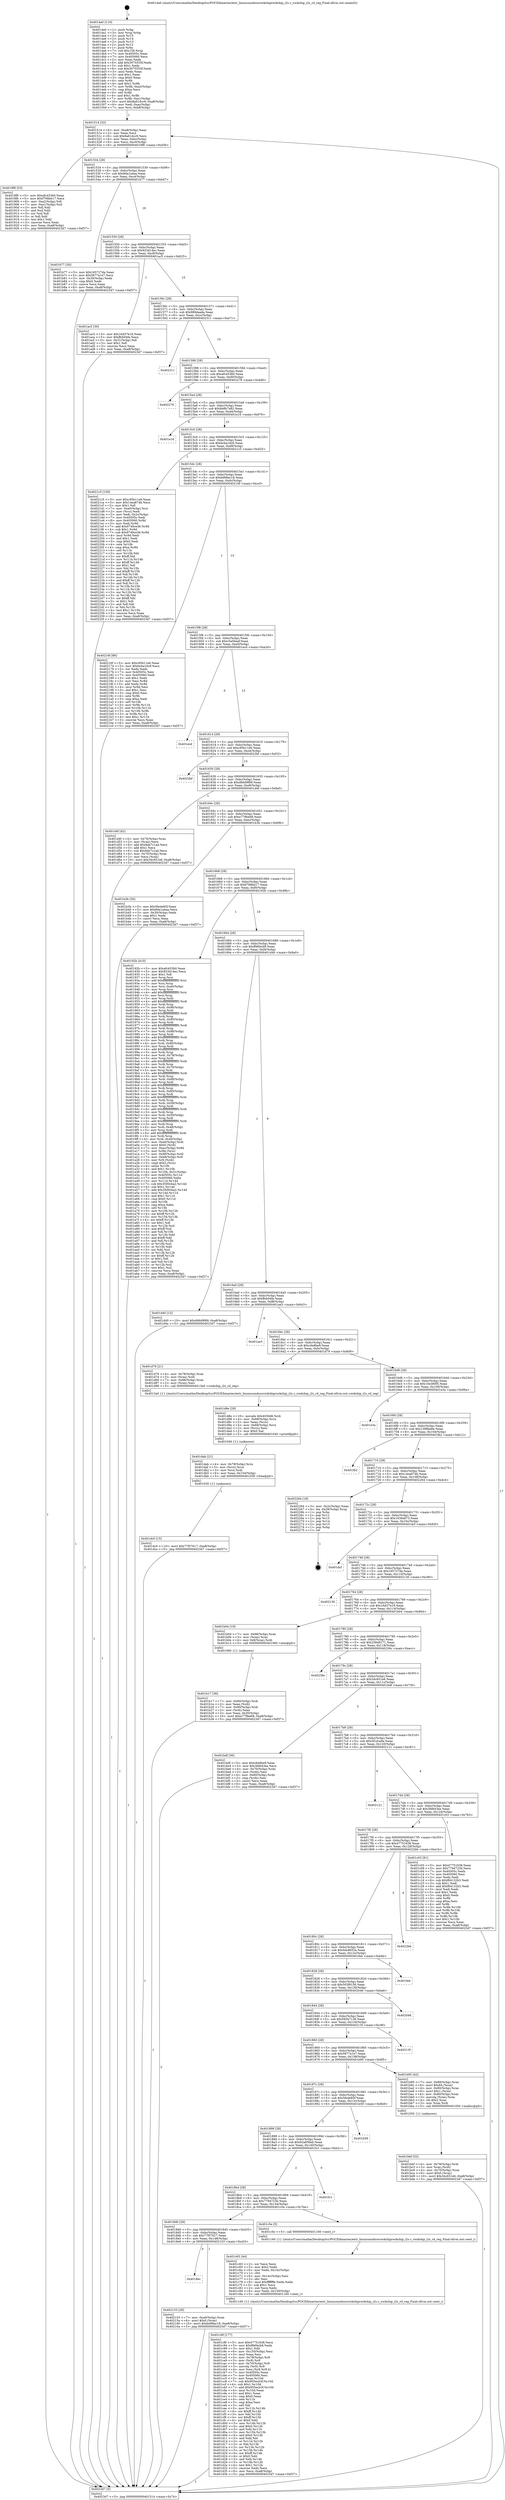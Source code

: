 digraph "0x4014a0" {
  label = "0x4014a0 (/mnt/c/Users/mathe/Desktop/tcc/POCII/binaries/extr_linuxsoundsocrockchiprockchip_i2s.c_rockchip_i2s_rd_reg_Final-ollvm.out::main(0))"
  labelloc = "t"
  node[shape=record]

  Entry [label="",width=0.3,height=0.3,shape=circle,fillcolor=black,style=filled]
  "0x401514" [label="{
     0x401514 [32]\l
     | [instrs]\l
     &nbsp;&nbsp;0x401514 \<+6\>: mov -0xa8(%rbp),%eax\l
     &nbsp;&nbsp;0x40151a \<+2\>: mov %eax,%ecx\l
     &nbsp;&nbsp;0x40151c \<+6\>: sub $0x8a61dcc9,%ecx\l
     &nbsp;&nbsp;0x401522 \<+6\>: mov %eax,-0xbc(%rbp)\l
     &nbsp;&nbsp;0x401528 \<+6\>: mov %ecx,-0xc0(%rbp)\l
     &nbsp;&nbsp;0x40152e \<+6\>: je 00000000004018f6 \<main+0x456\>\l
  }"]
  "0x4018f6" [label="{
     0x4018f6 [53]\l
     | [instrs]\l
     &nbsp;&nbsp;0x4018f6 \<+5\>: mov $0xafc453b0,%eax\l
     &nbsp;&nbsp;0x4018fb \<+5\>: mov $0xf768bb17,%ecx\l
     &nbsp;&nbsp;0x401900 \<+6\>: mov -0xa2(%rbp),%dl\l
     &nbsp;&nbsp;0x401906 \<+7\>: mov -0xa1(%rbp),%sil\l
     &nbsp;&nbsp;0x40190d \<+3\>: mov %dl,%dil\l
     &nbsp;&nbsp;0x401910 \<+3\>: and %sil,%dil\l
     &nbsp;&nbsp;0x401913 \<+3\>: xor %sil,%dl\l
     &nbsp;&nbsp;0x401916 \<+3\>: or %dl,%dil\l
     &nbsp;&nbsp;0x401919 \<+4\>: test $0x1,%dil\l
     &nbsp;&nbsp;0x40191d \<+3\>: cmovne %ecx,%eax\l
     &nbsp;&nbsp;0x401920 \<+6\>: mov %eax,-0xa8(%rbp)\l
     &nbsp;&nbsp;0x401926 \<+5\>: jmp 00000000004023d7 \<main+0xf37\>\l
  }"]
  "0x401534" [label="{
     0x401534 [28]\l
     | [instrs]\l
     &nbsp;&nbsp;0x401534 \<+5\>: jmp 0000000000401539 \<main+0x99\>\l
     &nbsp;&nbsp;0x401539 \<+6\>: mov -0xbc(%rbp),%eax\l
     &nbsp;&nbsp;0x40153f \<+5\>: sub $0x8da1a4aa,%eax\l
     &nbsp;&nbsp;0x401544 \<+6\>: mov %eax,-0xc4(%rbp)\l
     &nbsp;&nbsp;0x40154a \<+6\>: je 0000000000401b77 \<main+0x6d7\>\l
  }"]
  "0x4023d7" [label="{
     0x4023d7 [5]\l
     | [instrs]\l
     &nbsp;&nbsp;0x4023d7 \<+5\>: jmp 0000000000401514 \<main+0x74\>\l
  }"]
  "0x4014a0" [label="{
     0x4014a0 [116]\l
     | [instrs]\l
     &nbsp;&nbsp;0x4014a0 \<+1\>: push %rbp\l
     &nbsp;&nbsp;0x4014a1 \<+3\>: mov %rsp,%rbp\l
     &nbsp;&nbsp;0x4014a4 \<+2\>: push %r15\l
     &nbsp;&nbsp;0x4014a6 \<+2\>: push %r14\l
     &nbsp;&nbsp;0x4014a8 \<+2\>: push %r13\l
     &nbsp;&nbsp;0x4014aa \<+2\>: push %r12\l
     &nbsp;&nbsp;0x4014ac \<+1\>: push %rbx\l
     &nbsp;&nbsp;0x4014ad \<+7\>: sub $0x158,%rsp\l
     &nbsp;&nbsp;0x4014b4 \<+7\>: mov 0x40505c,%eax\l
     &nbsp;&nbsp;0x4014bb \<+7\>: mov 0x405060,%ecx\l
     &nbsp;&nbsp;0x4014c2 \<+2\>: mov %eax,%edx\l
     &nbsp;&nbsp;0x4014c4 \<+6\>: add $0x3075555f,%edx\l
     &nbsp;&nbsp;0x4014ca \<+3\>: sub $0x1,%edx\l
     &nbsp;&nbsp;0x4014cd \<+6\>: sub $0x3075555f,%edx\l
     &nbsp;&nbsp;0x4014d3 \<+3\>: imul %edx,%eax\l
     &nbsp;&nbsp;0x4014d6 \<+3\>: and $0x1,%eax\l
     &nbsp;&nbsp;0x4014d9 \<+3\>: cmp $0x0,%eax\l
     &nbsp;&nbsp;0x4014dc \<+4\>: sete %r8b\l
     &nbsp;&nbsp;0x4014e0 \<+4\>: and $0x1,%r8b\l
     &nbsp;&nbsp;0x4014e4 \<+7\>: mov %r8b,-0xa2(%rbp)\l
     &nbsp;&nbsp;0x4014eb \<+3\>: cmp $0xa,%ecx\l
     &nbsp;&nbsp;0x4014ee \<+4\>: setl %r8b\l
     &nbsp;&nbsp;0x4014f2 \<+4\>: and $0x1,%r8b\l
     &nbsp;&nbsp;0x4014f6 \<+7\>: mov %r8b,-0xa1(%rbp)\l
     &nbsp;&nbsp;0x4014fd \<+10\>: movl $0x8a61dcc9,-0xa8(%rbp)\l
     &nbsp;&nbsp;0x401507 \<+6\>: mov %edi,-0xac(%rbp)\l
     &nbsp;&nbsp;0x40150d \<+7\>: mov %rsi,-0xb8(%rbp)\l
  }"]
  Exit [label="",width=0.3,height=0.3,shape=circle,fillcolor=black,style=filled,peripheries=2]
  "0x401b77" [label="{
     0x401b77 [30]\l
     | [instrs]\l
     &nbsp;&nbsp;0x401b77 \<+5\>: mov $0x165727da,%eax\l
     &nbsp;&nbsp;0x401b7c \<+5\>: mov $0x5877a1e7,%ecx\l
     &nbsp;&nbsp;0x401b81 \<+3\>: mov -0x30(%rbp),%edx\l
     &nbsp;&nbsp;0x401b84 \<+3\>: cmp $0x0,%edx\l
     &nbsp;&nbsp;0x401b87 \<+3\>: cmove %ecx,%eax\l
     &nbsp;&nbsp;0x401b8a \<+6\>: mov %eax,-0xa8(%rbp)\l
     &nbsp;&nbsp;0x401b90 \<+5\>: jmp 00000000004023d7 \<main+0xf37\>\l
  }"]
  "0x401550" [label="{
     0x401550 [28]\l
     | [instrs]\l
     &nbsp;&nbsp;0x401550 \<+5\>: jmp 0000000000401555 \<main+0xb5\>\l
     &nbsp;&nbsp;0x401555 \<+6\>: mov -0xbc(%rbp),%eax\l
     &nbsp;&nbsp;0x40155b \<+5\>: sub $0x923d14ec,%eax\l
     &nbsp;&nbsp;0x401560 \<+6\>: mov %eax,-0xc8(%rbp)\l
     &nbsp;&nbsp;0x401566 \<+6\>: je 0000000000401ac5 \<main+0x625\>\l
  }"]
  "0x4018ec" [label="{
     0x4018ec\l
  }", style=dashed]
  "0x401ac5" [label="{
     0x401ac5 [30]\l
     | [instrs]\l
     &nbsp;&nbsp;0x401ac5 \<+5\>: mov $0x16d37e19,%eax\l
     &nbsp;&nbsp;0x401aca \<+5\>: mov $0xffcb04fe,%ecx\l
     &nbsp;&nbsp;0x401acf \<+3\>: mov -0x31(%rbp),%dl\l
     &nbsp;&nbsp;0x401ad2 \<+3\>: test $0x1,%dl\l
     &nbsp;&nbsp;0x401ad5 \<+3\>: cmovne %ecx,%eax\l
     &nbsp;&nbsp;0x401ad8 \<+6\>: mov %eax,-0xa8(%rbp)\l
     &nbsp;&nbsp;0x401ade \<+5\>: jmp 00000000004023d7 \<main+0xf37\>\l
  }"]
  "0x40156c" [label="{
     0x40156c [28]\l
     | [instrs]\l
     &nbsp;&nbsp;0x40156c \<+5\>: jmp 0000000000401571 \<main+0xd1\>\l
     &nbsp;&nbsp;0x401571 \<+6\>: mov -0xbc(%rbp),%eax\l
     &nbsp;&nbsp;0x401577 \<+5\>: sub $0x989daada,%eax\l
     &nbsp;&nbsp;0x40157c \<+6\>: mov %eax,-0xcc(%rbp)\l
     &nbsp;&nbsp;0x401582 \<+6\>: je 0000000000402311 \<main+0xe71\>\l
  }"]
  "0x402153" [label="{
     0x402153 [28]\l
     | [instrs]\l
     &nbsp;&nbsp;0x402153 \<+7\>: mov -0xa0(%rbp),%rax\l
     &nbsp;&nbsp;0x40215a \<+6\>: movl $0x0,(%rax)\l
     &nbsp;&nbsp;0x402160 \<+10\>: movl $0xbd98ac18,-0xa8(%rbp)\l
     &nbsp;&nbsp;0x40216a \<+5\>: jmp 00000000004023d7 \<main+0xf37\>\l
  }"]
  "0x402311" [label="{
     0x402311\l
  }", style=dashed]
  "0x401588" [label="{
     0x401588 [28]\l
     | [instrs]\l
     &nbsp;&nbsp;0x401588 \<+5\>: jmp 000000000040158d \<main+0xed\>\l
     &nbsp;&nbsp;0x40158d \<+6\>: mov -0xbc(%rbp),%eax\l
     &nbsp;&nbsp;0x401593 \<+5\>: sub $0xafc453b0,%eax\l
     &nbsp;&nbsp;0x401598 \<+6\>: mov %eax,-0xd0(%rbp)\l
     &nbsp;&nbsp;0x40159e \<+6\>: je 0000000000402276 \<main+0xdd6\>\l
  }"]
  "0x401dc0" [label="{
     0x401dc0 [15]\l
     | [instrs]\l
     &nbsp;&nbsp;0x401dc0 \<+10\>: movl $0x77f57617,-0xa8(%rbp)\l
     &nbsp;&nbsp;0x401dca \<+5\>: jmp 00000000004023d7 \<main+0xf37\>\l
  }"]
  "0x402276" [label="{
     0x402276\l
  }", style=dashed]
  "0x4015a4" [label="{
     0x4015a4 [28]\l
     | [instrs]\l
     &nbsp;&nbsp;0x4015a4 \<+5\>: jmp 00000000004015a9 \<main+0x109\>\l
     &nbsp;&nbsp;0x4015a9 \<+6\>: mov -0xbc(%rbp),%eax\l
     &nbsp;&nbsp;0x4015af \<+5\>: sub $0xbb8b7a82,%eax\l
     &nbsp;&nbsp;0x4015b4 \<+6\>: mov %eax,-0xd4(%rbp)\l
     &nbsp;&nbsp;0x4015ba \<+6\>: je 0000000000401e16 \<main+0x976\>\l
  }"]
  "0x401dab" [label="{
     0x401dab [21]\l
     | [instrs]\l
     &nbsp;&nbsp;0x401dab \<+4\>: mov -0x78(%rbp),%rcx\l
     &nbsp;&nbsp;0x401daf \<+3\>: mov (%rcx),%rcx\l
     &nbsp;&nbsp;0x401db2 \<+3\>: mov %rcx,%rdi\l
     &nbsp;&nbsp;0x401db5 \<+6\>: mov %eax,-0x154(%rbp)\l
     &nbsp;&nbsp;0x401dbb \<+5\>: call 0000000000401030 \<free@plt\>\l
     | [calls]\l
     &nbsp;&nbsp;0x401030 \{1\} (unknown)\l
  }"]
  "0x401e16" [label="{
     0x401e16\l
  }", style=dashed]
  "0x4015c0" [label="{
     0x4015c0 [28]\l
     | [instrs]\l
     &nbsp;&nbsp;0x4015c0 \<+5\>: jmp 00000000004015c5 \<main+0x125\>\l
     &nbsp;&nbsp;0x4015c5 \<+6\>: mov -0xbc(%rbp),%eax\l
     &nbsp;&nbsp;0x4015cb \<+5\>: sub $0xbcba1dc9,%eax\l
     &nbsp;&nbsp;0x4015d0 \<+6\>: mov %eax,-0xd8(%rbp)\l
     &nbsp;&nbsp;0x4015d6 \<+6\>: je 00000000004021c5 \<main+0xd25\>\l
  }"]
  "0x401d8e" [label="{
     0x401d8e [29]\l
     | [instrs]\l
     &nbsp;&nbsp;0x401d8e \<+10\>: movabs $0x4030d6,%rdi\l
     &nbsp;&nbsp;0x401d98 \<+4\>: mov -0x68(%rbp),%rcx\l
     &nbsp;&nbsp;0x401d9c \<+2\>: mov %eax,(%rcx)\l
     &nbsp;&nbsp;0x401d9e \<+4\>: mov -0x68(%rbp),%rcx\l
     &nbsp;&nbsp;0x401da2 \<+2\>: mov (%rcx),%esi\l
     &nbsp;&nbsp;0x401da4 \<+2\>: mov $0x0,%al\l
     &nbsp;&nbsp;0x401da6 \<+5\>: call 0000000000401040 \<printf@plt\>\l
     | [calls]\l
     &nbsp;&nbsp;0x401040 \{1\} (unknown)\l
  }"]
  "0x4021c5" [label="{
     0x4021c5 [159]\l
     | [instrs]\l
     &nbsp;&nbsp;0x4021c5 \<+5\>: mov $0xc95b11e6,%eax\l
     &nbsp;&nbsp;0x4021ca \<+5\>: mov $0x14ea874b,%ecx\l
     &nbsp;&nbsp;0x4021cf \<+2\>: mov $0x1,%dl\l
     &nbsp;&nbsp;0x4021d1 \<+7\>: mov -0xa0(%rbp),%rsi\l
     &nbsp;&nbsp;0x4021d8 \<+2\>: mov (%rsi),%edi\l
     &nbsp;&nbsp;0x4021da \<+3\>: mov %edi,-0x2c(%rbp)\l
     &nbsp;&nbsp;0x4021dd \<+7\>: mov 0x40505c,%edi\l
     &nbsp;&nbsp;0x4021e4 \<+8\>: mov 0x405060,%r8d\l
     &nbsp;&nbsp;0x4021ec \<+3\>: mov %edi,%r9d\l
     &nbsp;&nbsp;0x4021ef \<+7\>: add $0x9749ce36,%r9d\l
     &nbsp;&nbsp;0x4021f6 \<+4\>: sub $0x1,%r9d\l
     &nbsp;&nbsp;0x4021fa \<+7\>: sub $0x9749ce36,%r9d\l
     &nbsp;&nbsp;0x402201 \<+4\>: imul %r9d,%edi\l
     &nbsp;&nbsp;0x402205 \<+3\>: and $0x1,%edi\l
     &nbsp;&nbsp;0x402208 \<+3\>: cmp $0x0,%edi\l
     &nbsp;&nbsp;0x40220b \<+4\>: sete %r10b\l
     &nbsp;&nbsp;0x40220f \<+4\>: cmp $0xa,%r8d\l
     &nbsp;&nbsp;0x402213 \<+4\>: setl %r11b\l
     &nbsp;&nbsp;0x402217 \<+3\>: mov %r10b,%bl\l
     &nbsp;&nbsp;0x40221a \<+3\>: xor $0xff,%bl\l
     &nbsp;&nbsp;0x40221d \<+3\>: mov %r11b,%r14b\l
     &nbsp;&nbsp;0x402220 \<+4\>: xor $0xff,%r14b\l
     &nbsp;&nbsp;0x402224 \<+3\>: xor $0x1,%dl\l
     &nbsp;&nbsp;0x402227 \<+3\>: mov %bl,%r15b\l
     &nbsp;&nbsp;0x40222a \<+4\>: and $0xff,%r15b\l
     &nbsp;&nbsp;0x40222e \<+3\>: and %dl,%r10b\l
     &nbsp;&nbsp;0x402231 \<+3\>: mov %r14b,%r12b\l
     &nbsp;&nbsp;0x402234 \<+4\>: and $0xff,%r12b\l
     &nbsp;&nbsp;0x402238 \<+3\>: and %dl,%r11b\l
     &nbsp;&nbsp;0x40223b \<+3\>: or %r10b,%r15b\l
     &nbsp;&nbsp;0x40223e \<+3\>: or %r11b,%r12b\l
     &nbsp;&nbsp;0x402241 \<+3\>: xor %r12b,%r15b\l
     &nbsp;&nbsp;0x402244 \<+3\>: or %r14b,%bl\l
     &nbsp;&nbsp;0x402247 \<+3\>: xor $0xff,%bl\l
     &nbsp;&nbsp;0x40224a \<+3\>: or $0x1,%dl\l
     &nbsp;&nbsp;0x40224d \<+2\>: and %dl,%bl\l
     &nbsp;&nbsp;0x40224f \<+3\>: or %bl,%r15b\l
     &nbsp;&nbsp;0x402252 \<+4\>: test $0x1,%r15b\l
     &nbsp;&nbsp;0x402256 \<+3\>: cmovne %ecx,%eax\l
     &nbsp;&nbsp;0x402259 \<+6\>: mov %eax,-0xa8(%rbp)\l
     &nbsp;&nbsp;0x40225f \<+5\>: jmp 00000000004023d7 \<main+0xf37\>\l
  }"]
  "0x4015dc" [label="{
     0x4015dc [28]\l
     | [instrs]\l
     &nbsp;&nbsp;0x4015dc \<+5\>: jmp 00000000004015e1 \<main+0x141\>\l
     &nbsp;&nbsp;0x4015e1 \<+6\>: mov -0xbc(%rbp),%eax\l
     &nbsp;&nbsp;0x4015e7 \<+5\>: sub $0xbd98ac18,%eax\l
     &nbsp;&nbsp;0x4015ec \<+6\>: mov %eax,-0xdc(%rbp)\l
     &nbsp;&nbsp;0x4015f2 \<+6\>: je 000000000040216f \<main+0xccf\>\l
  }"]
  "0x401c8f" [label="{
     0x401c8f [177]\l
     | [instrs]\l
     &nbsp;&nbsp;0x401c8f \<+5\>: mov $0x47751638,%ecx\l
     &nbsp;&nbsp;0x401c94 \<+5\>: mov $0xff46bcb8,%edx\l
     &nbsp;&nbsp;0x401c99 \<+3\>: mov $0x1,%dil\l
     &nbsp;&nbsp;0x401c9c \<+6\>: mov -0x150(%rbp),%esi\l
     &nbsp;&nbsp;0x401ca2 \<+3\>: imul %eax,%esi\l
     &nbsp;&nbsp;0x401ca5 \<+4\>: mov -0x78(%rbp),%r8\l
     &nbsp;&nbsp;0x401ca9 \<+3\>: mov (%r8),%r8\l
     &nbsp;&nbsp;0x401cac \<+4\>: mov -0x70(%rbp),%r9\l
     &nbsp;&nbsp;0x401cb0 \<+3\>: movslq (%r9),%r9\l
     &nbsp;&nbsp;0x401cb3 \<+4\>: mov %esi,(%r8,%r9,4)\l
     &nbsp;&nbsp;0x401cb7 \<+7\>: mov 0x40505c,%eax\l
     &nbsp;&nbsp;0x401cbe \<+7\>: mov 0x405060,%esi\l
     &nbsp;&nbsp;0x401cc5 \<+3\>: mov %eax,%r10d\l
     &nbsp;&nbsp;0x401cc8 \<+7\>: sub $0x955ecb3f,%r10d\l
     &nbsp;&nbsp;0x401ccf \<+4\>: sub $0x1,%r10d\l
     &nbsp;&nbsp;0x401cd3 \<+7\>: add $0x955ecb3f,%r10d\l
     &nbsp;&nbsp;0x401cda \<+4\>: imul %r10d,%eax\l
     &nbsp;&nbsp;0x401cde \<+3\>: and $0x1,%eax\l
     &nbsp;&nbsp;0x401ce1 \<+3\>: cmp $0x0,%eax\l
     &nbsp;&nbsp;0x401ce4 \<+4\>: sete %r11b\l
     &nbsp;&nbsp;0x401ce8 \<+3\>: cmp $0xa,%esi\l
     &nbsp;&nbsp;0x401ceb \<+3\>: setl %bl\l
     &nbsp;&nbsp;0x401cee \<+3\>: mov %r11b,%r14b\l
     &nbsp;&nbsp;0x401cf1 \<+4\>: xor $0xff,%r14b\l
     &nbsp;&nbsp;0x401cf5 \<+3\>: mov %bl,%r15b\l
     &nbsp;&nbsp;0x401cf8 \<+4\>: xor $0xff,%r15b\l
     &nbsp;&nbsp;0x401cfc \<+4\>: xor $0x0,%dil\l
     &nbsp;&nbsp;0x401d00 \<+3\>: mov %r14b,%r12b\l
     &nbsp;&nbsp;0x401d03 \<+4\>: and $0x0,%r12b\l
     &nbsp;&nbsp;0x401d07 \<+3\>: and %dil,%r11b\l
     &nbsp;&nbsp;0x401d0a \<+3\>: mov %r15b,%r13b\l
     &nbsp;&nbsp;0x401d0d \<+4\>: and $0x0,%r13b\l
     &nbsp;&nbsp;0x401d11 \<+3\>: and %dil,%bl\l
     &nbsp;&nbsp;0x401d14 \<+3\>: or %r11b,%r12b\l
     &nbsp;&nbsp;0x401d17 \<+3\>: or %bl,%r13b\l
     &nbsp;&nbsp;0x401d1a \<+3\>: xor %r13b,%r12b\l
     &nbsp;&nbsp;0x401d1d \<+3\>: or %r15b,%r14b\l
     &nbsp;&nbsp;0x401d20 \<+4\>: xor $0xff,%r14b\l
     &nbsp;&nbsp;0x401d24 \<+4\>: or $0x0,%dil\l
     &nbsp;&nbsp;0x401d28 \<+3\>: and %dil,%r14b\l
     &nbsp;&nbsp;0x401d2b \<+3\>: or %r14b,%r12b\l
     &nbsp;&nbsp;0x401d2e \<+4\>: test $0x1,%r12b\l
     &nbsp;&nbsp;0x401d32 \<+3\>: cmovne %edx,%ecx\l
     &nbsp;&nbsp;0x401d35 \<+6\>: mov %ecx,-0xa8(%rbp)\l
     &nbsp;&nbsp;0x401d3b \<+5\>: jmp 00000000004023d7 \<main+0xf37\>\l
  }"]
  "0x40216f" [label="{
     0x40216f [86]\l
     | [instrs]\l
     &nbsp;&nbsp;0x40216f \<+5\>: mov $0xc95b11e6,%eax\l
     &nbsp;&nbsp;0x402174 \<+5\>: mov $0xbcba1dc9,%ecx\l
     &nbsp;&nbsp;0x402179 \<+2\>: xor %edx,%edx\l
     &nbsp;&nbsp;0x40217b \<+7\>: mov 0x40505c,%esi\l
     &nbsp;&nbsp;0x402182 \<+7\>: mov 0x405060,%edi\l
     &nbsp;&nbsp;0x402189 \<+3\>: sub $0x1,%edx\l
     &nbsp;&nbsp;0x40218c \<+3\>: mov %esi,%r8d\l
     &nbsp;&nbsp;0x40218f \<+3\>: add %edx,%r8d\l
     &nbsp;&nbsp;0x402192 \<+4\>: imul %r8d,%esi\l
     &nbsp;&nbsp;0x402196 \<+3\>: and $0x1,%esi\l
     &nbsp;&nbsp;0x402199 \<+3\>: cmp $0x0,%esi\l
     &nbsp;&nbsp;0x40219c \<+4\>: sete %r9b\l
     &nbsp;&nbsp;0x4021a0 \<+3\>: cmp $0xa,%edi\l
     &nbsp;&nbsp;0x4021a3 \<+4\>: setl %r10b\l
     &nbsp;&nbsp;0x4021a7 \<+3\>: mov %r9b,%r11b\l
     &nbsp;&nbsp;0x4021aa \<+3\>: and %r10b,%r11b\l
     &nbsp;&nbsp;0x4021ad \<+3\>: xor %r10b,%r9b\l
     &nbsp;&nbsp;0x4021b0 \<+3\>: or %r9b,%r11b\l
     &nbsp;&nbsp;0x4021b3 \<+4\>: test $0x1,%r11b\l
     &nbsp;&nbsp;0x4021b7 \<+3\>: cmovne %ecx,%eax\l
     &nbsp;&nbsp;0x4021ba \<+6\>: mov %eax,-0xa8(%rbp)\l
     &nbsp;&nbsp;0x4021c0 \<+5\>: jmp 00000000004023d7 \<main+0xf37\>\l
  }"]
  "0x4015f8" [label="{
     0x4015f8 [28]\l
     | [instrs]\l
     &nbsp;&nbsp;0x4015f8 \<+5\>: jmp 00000000004015fd \<main+0x15d\>\l
     &nbsp;&nbsp;0x4015fd \<+6\>: mov -0xbc(%rbp),%eax\l
     &nbsp;&nbsp;0x401603 \<+5\>: sub $0xc5a56aef,%eax\l
     &nbsp;&nbsp;0x401608 \<+6\>: mov %eax,-0xe0(%rbp)\l
     &nbsp;&nbsp;0x40160e \<+6\>: je 0000000000401ecd \<main+0xa2d\>\l
  }"]
  "0x401c63" [label="{
     0x401c63 [44]\l
     | [instrs]\l
     &nbsp;&nbsp;0x401c63 \<+2\>: xor %ecx,%ecx\l
     &nbsp;&nbsp;0x401c65 \<+5\>: mov $0x2,%edx\l
     &nbsp;&nbsp;0x401c6a \<+6\>: mov %edx,-0x14c(%rbp)\l
     &nbsp;&nbsp;0x401c70 \<+1\>: cltd\l
     &nbsp;&nbsp;0x401c71 \<+6\>: mov -0x14c(%rbp),%esi\l
     &nbsp;&nbsp;0x401c77 \<+2\>: idiv %esi\l
     &nbsp;&nbsp;0x401c79 \<+6\>: imul $0xfffffffe,%edx,%edx\l
     &nbsp;&nbsp;0x401c7f \<+3\>: sub $0x1,%ecx\l
     &nbsp;&nbsp;0x401c82 \<+2\>: sub %ecx,%edx\l
     &nbsp;&nbsp;0x401c84 \<+6\>: mov %edx,-0x150(%rbp)\l
     &nbsp;&nbsp;0x401c8a \<+5\>: call 0000000000401160 \<next_i\>\l
     | [calls]\l
     &nbsp;&nbsp;0x401160 \{1\} (/mnt/c/Users/mathe/Desktop/tcc/POCII/binaries/extr_linuxsoundsocrockchiprockchip_i2s.c_rockchip_i2s_rd_reg_Final-ollvm.out::next_i)\l
  }"]
  "0x401ecd" [label="{
     0x401ecd\l
  }", style=dashed]
  "0x401614" [label="{
     0x401614 [28]\l
     | [instrs]\l
     &nbsp;&nbsp;0x401614 \<+5\>: jmp 0000000000401619 \<main+0x179\>\l
     &nbsp;&nbsp;0x401619 \<+6\>: mov -0xbc(%rbp),%eax\l
     &nbsp;&nbsp;0x40161f \<+5\>: sub $0xc95b11e6,%eax\l
     &nbsp;&nbsp;0x401624 \<+6\>: mov %eax,-0xe4(%rbp)\l
     &nbsp;&nbsp;0x40162a \<+6\>: je 00000000004023bf \<main+0xf1f\>\l
  }"]
  "0x4018d0" [label="{
     0x4018d0 [28]\l
     | [instrs]\l
     &nbsp;&nbsp;0x4018d0 \<+5\>: jmp 00000000004018d5 \<main+0x435\>\l
     &nbsp;&nbsp;0x4018d5 \<+6\>: mov -0xbc(%rbp),%eax\l
     &nbsp;&nbsp;0x4018db \<+5\>: sub $0x77f57617,%eax\l
     &nbsp;&nbsp;0x4018e0 \<+6\>: mov %eax,-0x148(%rbp)\l
     &nbsp;&nbsp;0x4018e6 \<+6\>: je 0000000000402153 \<main+0xcb3\>\l
  }"]
  "0x4023bf" [label="{
     0x4023bf\l
  }", style=dashed]
  "0x401630" [label="{
     0x401630 [28]\l
     | [instrs]\l
     &nbsp;&nbsp;0x401630 \<+5\>: jmp 0000000000401635 \<main+0x195\>\l
     &nbsp;&nbsp;0x401635 \<+6\>: mov -0xbc(%rbp),%eax\l
     &nbsp;&nbsp;0x40163b \<+5\>: sub $0xd66d9f69,%eax\l
     &nbsp;&nbsp;0x401640 \<+6\>: mov %eax,-0xe8(%rbp)\l
     &nbsp;&nbsp;0x401646 \<+6\>: je 0000000000401d4f \<main+0x8af\>\l
  }"]
  "0x401c5e" [label="{
     0x401c5e [5]\l
     | [instrs]\l
     &nbsp;&nbsp;0x401c5e \<+5\>: call 0000000000401160 \<next_i\>\l
     | [calls]\l
     &nbsp;&nbsp;0x401160 \{1\} (/mnt/c/Users/mathe/Desktop/tcc/POCII/binaries/extr_linuxsoundsocrockchiprockchip_i2s.c_rockchip_i2s_rd_reg_Final-ollvm.out::next_i)\l
  }"]
  "0x401d4f" [label="{
     0x401d4f [42]\l
     | [instrs]\l
     &nbsp;&nbsp;0x401d4f \<+4\>: mov -0x70(%rbp),%rax\l
     &nbsp;&nbsp;0x401d53 \<+2\>: mov (%rax),%ecx\l
     &nbsp;&nbsp;0x401d55 \<+6\>: add $0x9ab7c1ad,%ecx\l
     &nbsp;&nbsp;0x401d5b \<+3\>: add $0x1,%ecx\l
     &nbsp;&nbsp;0x401d5e \<+6\>: sub $0x9ab7c1ad,%ecx\l
     &nbsp;&nbsp;0x401d64 \<+4\>: mov -0x70(%rbp),%rax\l
     &nbsp;&nbsp;0x401d68 \<+2\>: mov %ecx,(%rax)\l
     &nbsp;&nbsp;0x401d6a \<+10\>: movl $0x34c651e6,-0xa8(%rbp)\l
     &nbsp;&nbsp;0x401d74 \<+5\>: jmp 00000000004023d7 \<main+0xf37\>\l
  }"]
  "0x40164c" [label="{
     0x40164c [28]\l
     | [instrs]\l
     &nbsp;&nbsp;0x40164c \<+5\>: jmp 0000000000401651 \<main+0x1b1\>\l
     &nbsp;&nbsp;0x401651 \<+6\>: mov -0xbc(%rbp),%eax\l
     &nbsp;&nbsp;0x401657 \<+5\>: sub $0xe779be68,%eax\l
     &nbsp;&nbsp;0x40165c \<+6\>: mov %eax,-0xec(%rbp)\l
     &nbsp;&nbsp;0x401662 \<+6\>: je 0000000000401b3b \<main+0x69b\>\l
  }"]
  "0x4018b4" [label="{
     0x4018b4 [28]\l
     | [instrs]\l
     &nbsp;&nbsp;0x4018b4 \<+5\>: jmp 00000000004018b9 \<main+0x419\>\l
     &nbsp;&nbsp;0x4018b9 \<+6\>: mov -0xbc(%rbp),%eax\l
     &nbsp;&nbsp;0x4018bf \<+5\>: sub $0x7794723b,%eax\l
     &nbsp;&nbsp;0x4018c4 \<+6\>: mov %eax,-0x144(%rbp)\l
     &nbsp;&nbsp;0x4018ca \<+6\>: je 0000000000401c5e \<main+0x7be\>\l
  }"]
  "0x401b3b" [label="{
     0x401b3b [30]\l
     | [instrs]\l
     &nbsp;&nbsp;0x401b3b \<+5\>: mov $0x5fede85f,%eax\l
     &nbsp;&nbsp;0x401b40 \<+5\>: mov $0x8da1a4aa,%ecx\l
     &nbsp;&nbsp;0x401b45 \<+3\>: mov -0x30(%rbp),%edx\l
     &nbsp;&nbsp;0x401b48 \<+3\>: cmp $0x1,%edx\l
     &nbsp;&nbsp;0x401b4b \<+3\>: cmovl %ecx,%eax\l
     &nbsp;&nbsp;0x401b4e \<+6\>: mov %eax,-0xa8(%rbp)\l
     &nbsp;&nbsp;0x401b54 \<+5\>: jmp 00000000004023d7 \<main+0xf37\>\l
  }"]
  "0x401668" [label="{
     0x401668 [28]\l
     | [instrs]\l
     &nbsp;&nbsp;0x401668 \<+5\>: jmp 000000000040166d \<main+0x1cd\>\l
     &nbsp;&nbsp;0x40166d \<+6\>: mov -0xbc(%rbp),%eax\l
     &nbsp;&nbsp;0x401673 \<+5\>: sub $0xf768bb17,%eax\l
     &nbsp;&nbsp;0x401678 \<+6\>: mov %eax,-0xf0(%rbp)\l
     &nbsp;&nbsp;0x40167e \<+6\>: je 000000000040192b \<main+0x48b\>\l
  }"]
  "0x401fc1" [label="{
     0x401fc1\l
  }", style=dashed]
  "0x40192b" [label="{
     0x40192b [410]\l
     | [instrs]\l
     &nbsp;&nbsp;0x40192b \<+5\>: mov $0xafc453b0,%eax\l
     &nbsp;&nbsp;0x401930 \<+5\>: mov $0x923d14ec,%ecx\l
     &nbsp;&nbsp;0x401935 \<+2\>: mov $0x1,%dl\l
     &nbsp;&nbsp;0x401937 \<+3\>: mov %rsp,%rsi\l
     &nbsp;&nbsp;0x40193a \<+4\>: add $0xfffffffffffffff0,%rsi\l
     &nbsp;&nbsp;0x40193e \<+3\>: mov %rsi,%rsp\l
     &nbsp;&nbsp;0x401941 \<+7\>: mov %rsi,-0xa0(%rbp)\l
     &nbsp;&nbsp;0x401948 \<+3\>: mov %rsp,%rsi\l
     &nbsp;&nbsp;0x40194b \<+4\>: add $0xfffffffffffffff0,%rsi\l
     &nbsp;&nbsp;0x40194f \<+3\>: mov %rsi,%rsp\l
     &nbsp;&nbsp;0x401952 \<+3\>: mov %rsp,%rdi\l
     &nbsp;&nbsp;0x401955 \<+4\>: add $0xfffffffffffffff0,%rdi\l
     &nbsp;&nbsp;0x401959 \<+3\>: mov %rdi,%rsp\l
     &nbsp;&nbsp;0x40195c \<+7\>: mov %rdi,-0x98(%rbp)\l
     &nbsp;&nbsp;0x401963 \<+3\>: mov %rsp,%rdi\l
     &nbsp;&nbsp;0x401966 \<+4\>: add $0xfffffffffffffff0,%rdi\l
     &nbsp;&nbsp;0x40196a \<+3\>: mov %rdi,%rsp\l
     &nbsp;&nbsp;0x40196d \<+7\>: mov %rdi,-0x90(%rbp)\l
     &nbsp;&nbsp;0x401974 \<+3\>: mov %rsp,%rdi\l
     &nbsp;&nbsp;0x401977 \<+4\>: add $0xfffffffffffffff0,%rdi\l
     &nbsp;&nbsp;0x40197b \<+3\>: mov %rdi,%rsp\l
     &nbsp;&nbsp;0x40197e \<+7\>: mov %rdi,-0x88(%rbp)\l
     &nbsp;&nbsp;0x401985 \<+3\>: mov %rsp,%rdi\l
     &nbsp;&nbsp;0x401988 \<+4\>: add $0xfffffffffffffff0,%rdi\l
     &nbsp;&nbsp;0x40198c \<+3\>: mov %rdi,%rsp\l
     &nbsp;&nbsp;0x40198f \<+4\>: mov %rdi,-0x80(%rbp)\l
     &nbsp;&nbsp;0x401993 \<+3\>: mov %rsp,%rdi\l
     &nbsp;&nbsp;0x401996 \<+4\>: add $0xfffffffffffffff0,%rdi\l
     &nbsp;&nbsp;0x40199a \<+3\>: mov %rdi,%rsp\l
     &nbsp;&nbsp;0x40199d \<+4\>: mov %rdi,-0x78(%rbp)\l
     &nbsp;&nbsp;0x4019a1 \<+3\>: mov %rsp,%rdi\l
     &nbsp;&nbsp;0x4019a4 \<+4\>: add $0xfffffffffffffff0,%rdi\l
     &nbsp;&nbsp;0x4019a8 \<+3\>: mov %rdi,%rsp\l
     &nbsp;&nbsp;0x4019ab \<+4\>: mov %rdi,-0x70(%rbp)\l
     &nbsp;&nbsp;0x4019af \<+3\>: mov %rsp,%rdi\l
     &nbsp;&nbsp;0x4019b2 \<+4\>: add $0xfffffffffffffff0,%rdi\l
     &nbsp;&nbsp;0x4019b6 \<+3\>: mov %rdi,%rsp\l
     &nbsp;&nbsp;0x4019b9 \<+4\>: mov %rdi,-0x68(%rbp)\l
     &nbsp;&nbsp;0x4019bd \<+3\>: mov %rsp,%rdi\l
     &nbsp;&nbsp;0x4019c0 \<+4\>: add $0xfffffffffffffff0,%rdi\l
     &nbsp;&nbsp;0x4019c4 \<+3\>: mov %rdi,%rsp\l
     &nbsp;&nbsp;0x4019c7 \<+4\>: mov %rdi,-0x60(%rbp)\l
     &nbsp;&nbsp;0x4019cb \<+3\>: mov %rsp,%rdi\l
     &nbsp;&nbsp;0x4019ce \<+4\>: add $0xfffffffffffffff0,%rdi\l
     &nbsp;&nbsp;0x4019d2 \<+3\>: mov %rdi,%rsp\l
     &nbsp;&nbsp;0x4019d5 \<+4\>: mov %rdi,-0x58(%rbp)\l
     &nbsp;&nbsp;0x4019d9 \<+3\>: mov %rsp,%rdi\l
     &nbsp;&nbsp;0x4019dc \<+4\>: add $0xfffffffffffffff0,%rdi\l
     &nbsp;&nbsp;0x4019e0 \<+3\>: mov %rdi,%rsp\l
     &nbsp;&nbsp;0x4019e3 \<+4\>: mov %rdi,-0x50(%rbp)\l
     &nbsp;&nbsp;0x4019e7 \<+3\>: mov %rsp,%rdi\l
     &nbsp;&nbsp;0x4019ea \<+4\>: add $0xfffffffffffffff0,%rdi\l
     &nbsp;&nbsp;0x4019ee \<+3\>: mov %rdi,%rsp\l
     &nbsp;&nbsp;0x4019f1 \<+4\>: mov %rdi,-0x48(%rbp)\l
     &nbsp;&nbsp;0x4019f5 \<+3\>: mov %rsp,%rdi\l
     &nbsp;&nbsp;0x4019f8 \<+4\>: add $0xfffffffffffffff0,%rdi\l
     &nbsp;&nbsp;0x4019fc \<+3\>: mov %rdi,%rsp\l
     &nbsp;&nbsp;0x4019ff \<+4\>: mov %rdi,-0x40(%rbp)\l
     &nbsp;&nbsp;0x401a03 \<+7\>: mov -0xa0(%rbp),%rdi\l
     &nbsp;&nbsp;0x401a0a \<+6\>: movl $0x0,(%rdi)\l
     &nbsp;&nbsp;0x401a10 \<+7\>: mov -0xac(%rbp),%r8d\l
     &nbsp;&nbsp;0x401a17 \<+3\>: mov %r8d,(%rsi)\l
     &nbsp;&nbsp;0x401a1a \<+7\>: mov -0x98(%rbp),%rdi\l
     &nbsp;&nbsp;0x401a21 \<+7\>: mov -0xb8(%rbp),%r9\l
     &nbsp;&nbsp;0x401a28 \<+3\>: mov %r9,(%rdi)\l
     &nbsp;&nbsp;0x401a2b \<+3\>: cmpl $0x2,(%rsi)\l
     &nbsp;&nbsp;0x401a2e \<+4\>: setne %r10b\l
     &nbsp;&nbsp;0x401a32 \<+4\>: and $0x1,%r10b\l
     &nbsp;&nbsp;0x401a36 \<+4\>: mov %r10b,-0x31(%rbp)\l
     &nbsp;&nbsp;0x401a3a \<+8\>: mov 0x40505c,%r11d\l
     &nbsp;&nbsp;0x401a42 \<+7\>: mov 0x405060,%ebx\l
     &nbsp;&nbsp;0x401a49 \<+3\>: mov %r11d,%r14d\l
     &nbsp;&nbsp;0x401a4c \<+7\>: sub $0x3500cba2,%r14d\l
     &nbsp;&nbsp;0x401a53 \<+4\>: sub $0x1,%r14d\l
     &nbsp;&nbsp;0x401a57 \<+7\>: add $0x3500cba2,%r14d\l
     &nbsp;&nbsp;0x401a5e \<+4\>: imul %r14d,%r11d\l
     &nbsp;&nbsp;0x401a62 \<+4\>: and $0x1,%r11d\l
     &nbsp;&nbsp;0x401a66 \<+4\>: cmp $0x0,%r11d\l
     &nbsp;&nbsp;0x401a6a \<+4\>: sete %r10b\l
     &nbsp;&nbsp;0x401a6e \<+3\>: cmp $0xa,%ebx\l
     &nbsp;&nbsp;0x401a71 \<+4\>: setl %r15b\l
     &nbsp;&nbsp;0x401a75 \<+3\>: mov %r10b,%r12b\l
     &nbsp;&nbsp;0x401a78 \<+4\>: xor $0xff,%r12b\l
     &nbsp;&nbsp;0x401a7c \<+3\>: mov %r15b,%r13b\l
     &nbsp;&nbsp;0x401a7f \<+4\>: xor $0xff,%r13b\l
     &nbsp;&nbsp;0x401a83 \<+3\>: xor $0x1,%dl\l
     &nbsp;&nbsp;0x401a86 \<+3\>: mov %r12b,%sil\l
     &nbsp;&nbsp;0x401a89 \<+4\>: and $0xff,%sil\l
     &nbsp;&nbsp;0x401a8d \<+3\>: and %dl,%r10b\l
     &nbsp;&nbsp;0x401a90 \<+3\>: mov %r13b,%dil\l
     &nbsp;&nbsp;0x401a93 \<+4\>: and $0xff,%dil\l
     &nbsp;&nbsp;0x401a97 \<+3\>: and %dl,%r15b\l
     &nbsp;&nbsp;0x401a9a \<+3\>: or %r10b,%sil\l
     &nbsp;&nbsp;0x401a9d \<+3\>: or %r15b,%dil\l
     &nbsp;&nbsp;0x401aa0 \<+3\>: xor %dil,%sil\l
     &nbsp;&nbsp;0x401aa3 \<+3\>: or %r13b,%r12b\l
     &nbsp;&nbsp;0x401aa6 \<+4\>: xor $0xff,%r12b\l
     &nbsp;&nbsp;0x401aaa \<+3\>: or $0x1,%dl\l
     &nbsp;&nbsp;0x401aad \<+3\>: and %dl,%r12b\l
     &nbsp;&nbsp;0x401ab0 \<+3\>: or %r12b,%sil\l
     &nbsp;&nbsp;0x401ab3 \<+4\>: test $0x1,%sil\l
     &nbsp;&nbsp;0x401ab7 \<+3\>: cmovne %ecx,%eax\l
     &nbsp;&nbsp;0x401aba \<+6\>: mov %eax,-0xa8(%rbp)\l
     &nbsp;&nbsp;0x401ac0 \<+5\>: jmp 00000000004023d7 \<main+0xf37\>\l
  }"]
  "0x401684" [label="{
     0x401684 [28]\l
     | [instrs]\l
     &nbsp;&nbsp;0x401684 \<+5\>: jmp 0000000000401689 \<main+0x1e9\>\l
     &nbsp;&nbsp;0x401689 \<+6\>: mov -0xbc(%rbp),%eax\l
     &nbsp;&nbsp;0x40168f \<+5\>: sub $0xff46bcb8,%eax\l
     &nbsp;&nbsp;0x401694 \<+6\>: mov %eax,-0xf4(%rbp)\l
     &nbsp;&nbsp;0x40169a \<+6\>: je 0000000000401d40 \<main+0x8a0\>\l
  }"]
  "0x401898" [label="{
     0x401898 [28]\l
     | [instrs]\l
     &nbsp;&nbsp;0x401898 \<+5\>: jmp 000000000040189d \<main+0x3fd\>\l
     &nbsp;&nbsp;0x40189d \<+6\>: mov -0xbc(%rbp),%eax\l
     &nbsp;&nbsp;0x4018a3 \<+5\>: sub $0x62a956eb,%eax\l
     &nbsp;&nbsp;0x4018a8 \<+6\>: mov %eax,-0x140(%rbp)\l
     &nbsp;&nbsp;0x4018ae \<+6\>: je 0000000000401fc1 \<main+0xb21\>\l
  }"]
  "0x401b59" [label="{
     0x401b59\l
  }", style=dashed]
  "0x401d40" [label="{
     0x401d40 [15]\l
     | [instrs]\l
     &nbsp;&nbsp;0x401d40 \<+10\>: movl $0xd66d9f69,-0xa8(%rbp)\l
     &nbsp;&nbsp;0x401d4a \<+5\>: jmp 00000000004023d7 \<main+0xf37\>\l
  }"]
  "0x4016a0" [label="{
     0x4016a0 [28]\l
     | [instrs]\l
     &nbsp;&nbsp;0x4016a0 \<+5\>: jmp 00000000004016a5 \<main+0x205\>\l
     &nbsp;&nbsp;0x4016a5 \<+6\>: mov -0xbc(%rbp),%eax\l
     &nbsp;&nbsp;0x4016ab \<+5\>: sub $0xffcb04fe,%eax\l
     &nbsp;&nbsp;0x4016b0 \<+6\>: mov %eax,-0xf8(%rbp)\l
     &nbsp;&nbsp;0x4016b6 \<+6\>: je 0000000000401ae3 \<main+0x643\>\l
  }"]
  "0x401bbf" [label="{
     0x401bbf [32]\l
     | [instrs]\l
     &nbsp;&nbsp;0x401bbf \<+4\>: mov -0x78(%rbp),%rdi\l
     &nbsp;&nbsp;0x401bc3 \<+3\>: mov %rax,(%rdi)\l
     &nbsp;&nbsp;0x401bc6 \<+4\>: mov -0x70(%rbp),%rax\l
     &nbsp;&nbsp;0x401bca \<+6\>: movl $0x0,(%rax)\l
     &nbsp;&nbsp;0x401bd0 \<+10\>: movl $0x34c651e6,-0xa8(%rbp)\l
     &nbsp;&nbsp;0x401bda \<+5\>: jmp 00000000004023d7 \<main+0xf37\>\l
  }"]
  "0x401ae3" [label="{
     0x401ae3\l
  }", style=dashed]
  "0x4016bc" [label="{
     0x4016bc [28]\l
     | [instrs]\l
     &nbsp;&nbsp;0x4016bc \<+5\>: jmp 00000000004016c1 \<main+0x221\>\l
     &nbsp;&nbsp;0x4016c1 \<+6\>: mov -0xbc(%rbp),%eax\l
     &nbsp;&nbsp;0x4016c7 \<+5\>: sub $0xc6e8be9,%eax\l
     &nbsp;&nbsp;0x4016cc \<+6\>: mov %eax,-0xfc(%rbp)\l
     &nbsp;&nbsp;0x4016d2 \<+6\>: je 0000000000401d79 \<main+0x8d9\>\l
  }"]
  "0x40187c" [label="{
     0x40187c [28]\l
     | [instrs]\l
     &nbsp;&nbsp;0x40187c \<+5\>: jmp 0000000000401881 \<main+0x3e1\>\l
     &nbsp;&nbsp;0x401881 \<+6\>: mov -0xbc(%rbp),%eax\l
     &nbsp;&nbsp;0x401887 \<+5\>: sub $0x5fede85f,%eax\l
     &nbsp;&nbsp;0x40188c \<+6\>: mov %eax,-0x13c(%rbp)\l
     &nbsp;&nbsp;0x401892 \<+6\>: je 0000000000401b59 \<main+0x6b9\>\l
  }"]
  "0x401d79" [label="{
     0x401d79 [21]\l
     | [instrs]\l
     &nbsp;&nbsp;0x401d79 \<+4\>: mov -0x78(%rbp),%rax\l
     &nbsp;&nbsp;0x401d7d \<+3\>: mov (%rax),%rdi\l
     &nbsp;&nbsp;0x401d80 \<+7\>: mov -0x88(%rbp),%rax\l
     &nbsp;&nbsp;0x401d87 \<+2\>: mov (%rax),%esi\l
     &nbsp;&nbsp;0x401d89 \<+5\>: call 00000000004013a0 \<rockchip_i2s_rd_reg\>\l
     | [calls]\l
     &nbsp;&nbsp;0x4013a0 \{1\} (/mnt/c/Users/mathe/Desktop/tcc/POCII/binaries/extr_linuxsoundsocrockchiprockchip_i2s.c_rockchip_i2s_rd_reg_Final-ollvm.out::rockchip_i2s_rd_reg)\l
  }"]
  "0x4016d8" [label="{
     0x4016d8 [28]\l
     | [instrs]\l
     &nbsp;&nbsp;0x4016d8 \<+5\>: jmp 00000000004016dd \<main+0x23d\>\l
     &nbsp;&nbsp;0x4016dd \<+6\>: mov -0xbc(%rbp),%eax\l
     &nbsp;&nbsp;0x4016e3 \<+5\>: sub $0x10e380f5,%eax\l
     &nbsp;&nbsp;0x4016e8 \<+6\>: mov %eax,-0x100(%rbp)\l
     &nbsp;&nbsp;0x4016ee \<+6\>: je 0000000000401e3a \<main+0x99a\>\l
  }"]
  "0x401b95" [label="{
     0x401b95 [42]\l
     | [instrs]\l
     &nbsp;&nbsp;0x401b95 \<+7\>: mov -0x88(%rbp),%rax\l
     &nbsp;&nbsp;0x401b9c \<+6\>: movl $0x64,(%rax)\l
     &nbsp;&nbsp;0x401ba2 \<+4\>: mov -0x80(%rbp),%rax\l
     &nbsp;&nbsp;0x401ba6 \<+6\>: movl $0x1,(%rax)\l
     &nbsp;&nbsp;0x401bac \<+4\>: mov -0x80(%rbp),%rax\l
     &nbsp;&nbsp;0x401bb0 \<+3\>: movslq (%rax),%rax\l
     &nbsp;&nbsp;0x401bb3 \<+4\>: shl $0x2,%rax\l
     &nbsp;&nbsp;0x401bb7 \<+3\>: mov %rax,%rdi\l
     &nbsp;&nbsp;0x401bba \<+5\>: call 0000000000401050 \<malloc@plt\>\l
     | [calls]\l
     &nbsp;&nbsp;0x401050 \{1\} (unknown)\l
  }"]
  "0x401e3a" [label="{
     0x401e3a\l
  }", style=dashed]
  "0x4016f4" [label="{
     0x4016f4 [28]\l
     | [instrs]\l
     &nbsp;&nbsp;0x4016f4 \<+5\>: jmp 00000000004016f9 \<main+0x259\>\l
     &nbsp;&nbsp;0x4016f9 \<+6\>: mov -0xbc(%rbp),%eax\l
     &nbsp;&nbsp;0x4016ff \<+5\>: sub $0x1398be8e,%eax\l
     &nbsp;&nbsp;0x401704 \<+6\>: mov %eax,-0x104(%rbp)\l
     &nbsp;&nbsp;0x40170a \<+6\>: je 0000000000401fb2 \<main+0xb12\>\l
  }"]
  "0x401860" [label="{
     0x401860 [28]\l
     | [instrs]\l
     &nbsp;&nbsp;0x401860 \<+5\>: jmp 0000000000401865 \<main+0x3c5\>\l
     &nbsp;&nbsp;0x401865 \<+6\>: mov -0xbc(%rbp),%eax\l
     &nbsp;&nbsp;0x40186b \<+5\>: sub $0x5877a1e7,%eax\l
     &nbsp;&nbsp;0x401870 \<+6\>: mov %eax,-0x138(%rbp)\l
     &nbsp;&nbsp;0x401876 \<+6\>: je 0000000000401b95 \<main+0x6f5\>\l
  }"]
  "0x401fb2" [label="{
     0x401fb2\l
  }", style=dashed]
  "0x401710" [label="{
     0x401710 [28]\l
     | [instrs]\l
     &nbsp;&nbsp;0x401710 \<+5\>: jmp 0000000000401715 \<main+0x275\>\l
     &nbsp;&nbsp;0x401715 \<+6\>: mov -0xbc(%rbp),%eax\l
     &nbsp;&nbsp;0x40171b \<+5\>: sub $0x14ea874b,%eax\l
     &nbsp;&nbsp;0x401720 \<+6\>: mov %eax,-0x108(%rbp)\l
     &nbsp;&nbsp;0x401726 \<+6\>: je 0000000000402264 \<main+0xdc4\>\l
  }"]
  "0x40213f" [label="{
     0x40213f\l
  }", style=dashed]
  "0x402264" [label="{
     0x402264 [18]\l
     | [instrs]\l
     &nbsp;&nbsp;0x402264 \<+3\>: mov -0x2c(%rbp),%eax\l
     &nbsp;&nbsp;0x402267 \<+4\>: lea -0x28(%rbp),%rsp\l
     &nbsp;&nbsp;0x40226b \<+1\>: pop %rbx\l
     &nbsp;&nbsp;0x40226c \<+2\>: pop %r12\l
     &nbsp;&nbsp;0x40226e \<+2\>: pop %r13\l
     &nbsp;&nbsp;0x402270 \<+2\>: pop %r14\l
     &nbsp;&nbsp;0x402272 \<+2\>: pop %r15\l
     &nbsp;&nbsp;0x402274 \<+1\>: pop %rbp\l
     &nbsp;&nbsp;0x402275 \<+1\>: ret\l
  }"]
  "0x40172c" [label="{
     0x40172c [28]\l
     | [instrs]\l
     &nbsp;&nbsp;0x40172c \<+5\>: jmp 0000000000401731 \<main+0x291\>\l
     &nbsp;&nbsp;0x401731 \<+6\>: mov -0xbc(%rbp),%eax\l
     &nbsp;&nbsp;0x401737 \<+5\>: sub $0x1636a673,%eax\l
     &nbsp;&nbsp;0x40173c \<+6\>: mov %eax,-0x10c(%rbp)\l
     &nbsp;&nbsp;0x401742 \<+6\>: je 0000000000401dcf \<main+0x92f\>\l
  }"]
  "0x401844" [label="{
     0x401844 [28]\l
     | [instrs]\l
     &nbsp;&nbsp;0x401844 \<+5\>: jmp 0000000000401849 \<main+0x3a9\>\l
     &nbsp;&nbsp;0x401849 \<+6\>: mov -0xbc(%rbp),%eax\l
     &nbsp;&nbsp;0x40184f \<+5\>: sub $0x582b7136,%eax\l
     &nbsp;&nbsp;0x401854 \<+6\>: mov %eax,-0x134(%rbp)\l
     &nbsp;&nbsp;0x40185a \<+6\>: je 000000000040213f \<main+0xc9f\>\l
  }"]
  "0x401dcf" [label="{
     0x401dcf\l
  }", style=dashed]
  "0x401748" [label="{
     0x401748 [28]\l
     | [instrs]\l
     &nbsp;&nbsp;0x401748 \<+5\>: jmp 000000000040174d \<main+0x2ad\>\l
     &nbsp;&nbsp;0x40174d \<+6\>: mov -0xbc(%rbp),%eax\l
     &nbsp;&nbsp;0x401753 \<+5\>: sub $0x165727da,%eax\l
     &nbsp;&nbsp;0x401758 \<+6\>: mov %eax,-0x110(%rbp)\l
     &nbsp;&nbsp;0x40175e \<+6\>: je 0000000000402130 \<main+0xc90\>\l
  }"]
  "0x402046" [label="{
     0x402046\l
  }", style=dashed]
  "0x402130" [label="{
     0x402130\l
  }", style=dashed]
  "0x401764" [label="{
     0x401764 [28]\l
     | [instrs]\l
     &nbsp;&nbsp;0x401764 \<+5\>: jmp 0000000000401769 \<main+0x2c9\>\l
     &nbsp;&nbsp;0x401769 \<+6\>: mov -0xbc(%rbp),%eax\l
     &nbsp;&nbsp;0x40176f \<+5\>: sub $0x16d37e19,%eax\l
     &nbsp;&nbsp;0x401774 \<+6\>: mov %eax,-0x114(%rbp)\l
     &nbsp;&nbsp;0x40177a \<+6\>: je 0000000000401b04 \<main+0x664\>\l
  }"]
  "0x401828" [label="{
     0x401828 [28]\l
     | [instrs]\l
     &nbsp;&nbsp;0x401828 \<+5\>: jmp 000000000040182d \<main+0x38d\>\l
     &nbsp;&nbsp;0x40182d \<+6\>: mov -0xbc(%rbp),%eax\l
     &nbsp;&nbsp;0x401833 \<+5\>: sub $0x503f9156,%eax\l
     &nbsp;&nbsp;0x401838 \<+6\>: mov %eax,-0x130(%rbp)\l
     &nbsp;&nbsp;0x40183e \<+6\>: je 0000000000402046 \<main+0xba6\>\l
  }"]
  "0x401b04" [label="{
     0x401b04 [19]\l
     | [instrs]\l
     &nbsp;&nbsp;0x401b04 \<+7\>: mov -0x98(%rbp),%rax\l
     &nbsp;&nbsp;0x401b0b \<+3\>: mov (%rax),%rax\l
     &nbsp;&nbsp;0x401b0e \<+4\>: mov 0x8(%rax),%rdi\l
     &nbsp;&nbsp;0x401b12 \<+5\>: call 0000000000401060 \<atoi@plt\>\l
     | [calls]\l
     &nbsp;&nbsp;0x401060 \{1\} (unknown)\l
  }"]
  "0x401780" [label="{
     0x401780 [28]\l
     | [instrs]\l
     &nbsp;&nbsp;0x401780 \<+5\>: jmp 0000000000401785 \<main+0x2e5\>\l
     &nbsp;&nbsp;0x401785 \<+6\>: mov -0xbc(%rbp),%eax\l
     &nbsp;&nbsp;0x40178b \<+5\>: sub $0x25848171,%eax\l
     &nbsp;&nbsp;0x401790 \<+6\>: mov %eax,-0x118(%rbp)\l
     &nbsp;&nbsp;0x401796 \<+6\>: je 000000000040236c \<main+0xecc\>\l
  }"]
  "0x401b17" [label="{
     0x401b17 [36]\l
     | [instrs]\l
     &nbsp;&nbsp;0x401b17 \<+7\>: mov -0x90(%rbp),%rdi\l
     &nbsp;&nbsp;0x401b1e \<+2\>: mov %eax,(%rdi)\l
     &nbsp;&nbsp;0x401b20 \<+7\>: mov -0x90(%rbp),%rdi\l
     &nbsp;&nbsp;0x401b27 \<+2\>: mov (%rdi),%eax\l
     &nbsp;&nbsp;0x401b29 \<+3\>: mov %eax,-0x30(%rbp)\l
     &nbsp;&nbsp;0x401b2c \<+10\>: movl $0xe779be68,-0xa8(%rbp)\l
     &nbsp;&nbsp;0x401b36 \<+5\>: jmp 00000000004023d7 \<main+0xf37\>\l
  }"]
  "0x401feb" [label="{
     0x401feb\l
  }", style=dashed]
  "0x40236c" [label="{
     0x40236c\l
  }", style=dashed]
  "0x40179c" [label="{
     0x40179c [28]\l
     | [instrs]\l
     &nbsp;&nbsp;0x40179c \<+5\>: jmp 00000000004017a1 \<main+0x301\>\l
     &nbsp;&nbsp;0x4017a1 \<+6\>: mov -0xbc(%rbp),%eax\l
     &nbsp;&nbsp;0x4017a7 \<+5\>: sub $0x34c651e6,%eax\l
     &nbsp;&nbsp;0x4017ac \<+6\>: mov %eax,-0x11c(%rbp)\l
     &nbsp;&nbsp;0x4017b2 \<+6\>: je 0000000000401bdf \<main+0x73f\>\l
  }"]
  "0x40180c" [label="{
     0x40180c [28]\l
     | [instrs]\l
     &nbsp;&nbsp;0x40180c \<+5\>: jmp 0000000000401811 \<main+0x371\>\l
     &nbsp;&nbsp;0x401811 \<+6\>: mov -0xbc(%rbp),%eax\l
     &nbsp;&nbsp;0x401817 \<+5\>: sub $0x4dc8653a,%eax\l
     &nbsp;&nbsp;0x40181c \<+6\>: mov %eax,-0x12c(%rbp)\l
     &nbsp;&nbsp;0x401822 \<+6\>: je 0000000000401feb \<main+0xb4b\>\l
  }"]
  "0x401bdf" [label="{
     0x401bdf [36]\l
     | [instrs]\l
     &nbsp;&nbsp;0x401bdf \<+5\>: mov $0xc6e8be9,%eax\l
     &nbsp;&nbsp;0x401be4 \<+5\>: mov $0x3fd643ee,%ecx\l
     &nbsp;&nbsp;0x401be9 \<+4\>: mov -0x70(%rbp),%rdx\l
     &nbsp;&nbsp;0x401bed \<+2\>: mov (%rdx),%esi\l
     &nbsp;&nbsp;0x401bef \<+4\>: mov -0x80(%rbp),%rdx\l
     &nbsp;&nbsp;0x401bf3 \<+2\>: cmp (%rdx),%esi\l
     &nbsp;&nbsp;0x401bf5 \<+3\>: cmovl %ecx,%eax\l
     &nbsp;&nbsp;0x401bf8 \<+6\>: mov %eax,-0xa8(%rbp)\l
     &nbsp;&nbsp;0x401bfe \<+5\>: jmp 00000000004023d7 \<main+0xf37\>\l
  }"]
  "0x4017b8" [label="{
     0x4017b8 [28]\l
     | [instrs]\l
     &nbsp;&nbsp;0x4017b8 \<+5\>: jmp 00000000004017bd \<main+0x31d\>\l
     &nbsp;&nbsp;0x4017bd \<+6\>: mov -0xbc(%rbp),%eax\l
     &nbsp;&nbsp;0x4017c3 \<+5\>: sub $0x3f1dca9a,%eax\l
     &nbsp;&nbsp;0x4017c8 \<+6\>: mov %eax,-0x120(%rbp)\l
     &nbsp;&nbsp;0x4017ce \<+6\>: je 0000000000402121 \<main+0xc81\>\l
  }"]
  "0x4022bb" [label="{
     0x4022bb\l
  }", style=dashed]
  "0x402121" [label="{
     0x402121\l
  }", style=dashed]
  "0x4017d4" [label="{
     0x4017d4 [28]\l
     | [instrs]\l
     &nbsp;&nbsp;0x4017d4 \<+5\>: jmp 00000000004017d9 \<main+0x339\>\l
     &nbsp;&nbsp;0x4017d9 \<+6\>: mov -0xbc(%rbp),%eax\l
     &nbsp;&nbsp;0x4017df \<+5\>: sub $0x3fd643ee,%eax\l
     &nbsp;&nbsp;0x4017e4 \<+6\>: mov %eax,-0x124(%rbp)\l
     &nbsp;&nbsp;0x4017ea \<+6\>: je 0000000000401c03 \<main+0x763\>\l
  }"]
  "0x4017f0" [label="{
     0x4017f0 [28]\l
     | [instrs]\l
     &nbsp;&nbsp;0x4017f0 \<+5\>: jmp 00000000004017f5 \<main+0x355\>\l
     &nbsp;&nbsp;0x4017f5 \<+6\>: mov -0xbc(%rbp),%eax\l
     &nbsp;&nbsp;0x4017fb \<+5\>: sub $0x47751638,%eax\l
     &nbsp;&nbsp;0x401800 \<+6\>: mov %eax,-0x128(%rbp)\l
     &nbsp;&nbsp;0x401806 \<+6\>: je 00000000004022bb \<main+0xe1b\>\l
  }"]
  "0x401c03" [label="{
     0x401c03 [91]\l
     | [instrs]\l
     &nbsp;&nbsp;0x401c03 \<+5\>: mov $0x47751638,%eax\l
     &nbsp;&nbsp;0x401c08 \<+5\>: mov $0x7794723b,%ecx\l
     &nbsp;&nbsp;0x401c0d \<+7\>: mov 0x40505c,%edx\l
     &nbsp;&nbsp;0x401c14 \<+7\>: mov 0x405060,%esi\l
     &nbsp;&nbsp;0x401c1b \<+2\>: mov %edx,%edi\l
     &nbsp;&nbsp;0x401c1d \<+6\>: sub $0xf64132b3,%edi\l
     &nbsp;&nbsp;0x401c23 \<+3\>: sub $0x1,%edi\l
     &nbsp;&nbsp;0x401c26 \<+6\>: add $0xf64132b3,%edi\l
     &nbsp;&nbsp;0x401c2c \<+3\>: imul %edi,%edx\l
     &nbsp;&nbsp;0x401c2f \<+3\>: and $0x1,%edx\l
     &nbsp;&nbsp;0x401c32 \<+3\>: cmp $0x0,%edx\l
     &nbsp;&nbsp;0x401c35 \<+4\>: sete %r8b\l
     &nbsp;&nbsp;0x401c39 \<+3\>: cmp $0xa,%esi\l
     &nbsp;&nbsp;0x401c3c \<+4\>: setl %r9b\l
     &nbsp;&nbsp;0x401c40 \<+3\>: mov %r8b,%r10b\l
     &nbsp;&nbsp;0x401c43 \<+3\>: and %r9b,%r10b\l
     &nbsp;&nbsp;0x401c46 \<+3\>: xor %r9b,%r8b\l
     &nbsp;&nbsp;0x401c49 \<+3\>: or %r8b,%r10b\l
     &nbsp;&nbsp;0x401c4c \<+4\>: test $0x1,%r10b\l
     &nbsp;&nbsp;0x401c50 \<+3\>: cmovne %ecx,%eax\l
     &nbsp;&nbsp;0x401c53 \<+6\>: mov %eax,-0xa8(%rbp)\l
     &nbsp;&nbsp;0x401c59 \<+5\>: jmp 00000000004023d7 \<main+0xf37\>\l
  }"]
  Entry -> "0x4014a0" [label=" 1"]
  "0x401514" -> "0x4018f6" [label=" 1"]
  "0x401514" -> "0x401534" [label=" 17"]
  "0x4018f6" -> "0x4023d7" [label=" 1"]
  "0x4014a0" -> "0x401514" [label=" 1"]
  "0x4023d7" -> "0x401514" [label=" 17"]
  "0x402264" -> Exit [label=" 1"]
  "0x401534" -> "0x401b77" [label=" 1"]
  "0x401534" -> "0x401550" [label=" 16"]
  "0x4021c5" -> "0x4023d7" [label=" 1"]
  "0x401550" -> "0x401ac5" [label=" 1"]
  "0x401550" -> "0x40156c" [label=" 15"]
  "0x40216f" -> "0x4023d7" [label=" 1"]
  "0x40156c" -> "0x402311" [label=" 0"]
  "0x40156c" -> "0x401588" [label=" 15"]
  "0x402153" -> "0x4023d7" [label=" 1"]
  "0x401588" -> "0x402276" [label=" 0"]
  "0x401588" -> "0x4015a4" [label=" 15"]
  "0x4018d0" -> "0x402153" [label=" 1"]
  "0x4015a4" -> "0x401e16" [label=" 0"]
  "0x4015a4" -> "0x4015c0" [label=" 15"]
  "0x4018d0" -> "0x4018ec" [label=" 0"]
  "0x4015c0" -> "0x4021c5" [label=" 1"]
  "0x4015c0" -> "0x4015dc" [label=" 14"]
  "0x401dc0" -> "0x4023d7" [label=" 1"]
  "0x4015dc" -> "0x40216f" [label=" 1"]
  "0x4015dc" -> "0x4015f8" [label=" 13"]
  "0x401dab" -> "0x401dc0" [label=" 1"]
  "0x4015f8" -> "0x401ecd" [label=" 0"]
  "0x4015f8" -> "0x401614" [label=" 13"]
  "0x401d8e" -> "0x401dab" [label=" 1"]
  "0x401614" -> "0x4023bf" [label=" 0"]
  "0x401614" -> "0x401630" [label=" 13"]
  "0x401d79" -> "0x401d8e" [label=" 1"]
  "0x401630" -> "0x401d4f" [label=" 1"]
  "0x401630" -> "0x40164c" [label=" 12"]
  "0x401d4f" -> "0x4023d7" [label=" 1"]
  "0x40164c" -> "0x401b3b" [label=" 1"]
  "0x40164c" -> "0x401668" [label=" 11"]
  "0x401c8f" -> "0x4023d7" [label=" 1"]
  "0x401668" -> "0x40192b" [label=" 1"]
  "0x401668" -> "0x401684" [label=" 10"]
  "0x401c63" -> "0x401c8f" [label=" 1"]
  "0x40192b" -> "0x4023d7" [label=" 1"]
  "0x401ac5" -> "0x4023d7" [label=" 1"]
  "0x4018b4" -> "0x4018d0" [label=" 1"]
  "0x401684" -> "0x401d40" [label=" 1"]
  "0x401684" -> "0x4016a0" [label=" 9"]
  "0x4018b4" -> "0x401c5e" [label=" 1"]
  "0x4016a0" -> "0x401ae3" [label=" 0"]
  "0x4016a0" -> "0x4016bc" [label=" 9"]
  "0x401898" -> "0x4018b4" [label=" 2"]
  "0x4016bc" -> "0x401d79" [label=" 1"]
  "0x4016bc" -> "0x4016d8" [label=" 8"]
  "0x401898" -> "0x401fc1" [label=" 0"]
  "0x4016d8" -> "0x401e3a" [label=" 0"]
  "0x4016d8" -> "0x4016f4" [label=" 8"]
  "0x401c5e" -> "0x401c63" [label=" 1"]
  "0x4016f4" -> "0x401fb2" [label=" 0"]
  "0x4016f4" -> "0x401710" [label=" 8"]
  "0x40187c" -> "0x401b59" [label=" 0"]
  "0x401710" -> "0x402264" [label=" 1"]
  "0x401710" -> "0x40172c" [label=" 7"]
  "0x401d40" -> "0x4023d7" [label=" 1"]
  "0x40172c" -> "0x401dcf" [label=" 0"]
  "0x40172c" -> "0x401748" [label=" 7"]
  "0x401bdf" -> "0x4023d7" [label=" 2"]
  "0x401748" -> "0x402130" [label=" 0"]
  "0x401748" -> "0x401764" [label=" 7"]
  "0x401bbf" -> "0x4023d7" [label=" 1"]
  "0x401764" -> "0x401b04" [label=" 1"]
  "0x401764" -> "0x401780" [label=" 6"]
  "0x401b04" -> "0x401b17" [label=" 1"]
  "0x401b17" -> "0x4023d7" [label=" 1"]
  "0x401b3b" -> "0x4023d7" [label=" 1"]
  "0x401b77" -> "0x4023d7" [label=" 1"]
  "0x401860" -> "0x40187c" [label=" 2"]
  "0x401780" -> "0x40236c" [label=" 0"]
  "0x401780" -> "0x40179c" [label=" 6"]
  "0x401860" -> "0x401b95" [label=" 1"]
  "0x40179c" -> "0x401bdf" [label=" 2"]
  "0x40179c" -> "0x4017b8" [label=" 4"]
  "0x401844" -> "0x401860" [label=" 3"]
  "0x4017b8" -> "0x402121" [label=" 0"]
  "0x4017b8" -> "0x4017d4" [label=" 4"]
  "0x401844" -> "0x40213f" [label=" 0"]
  "0x4017d4" -> "0x401c03" [label=" 1"]
  "0x4017d4" -> "0x4017f0" [label=" 3"]
  "0x401c03" -> "0x4023d7" [label=" 1"]
  "0x4017f0" -> "0x4022bb" [label=" 0"]
  "0x4017f0" -> "0x40180c" [label=" 3"]
  "0x40187c" -> "0x401898" [label=" 2"]
  "0x40180c" -> "0x401feb" [label=" 0"]
  "0x40180c" -> "0x401828" [label=" 3"]
  "0x401b95" -> "0x401bbf" [label=" 1"]
  "0x401828" -> "0x402046" [label=" 0"]
  "0x401828" -> "0x401844" [label=" 3"]
}
